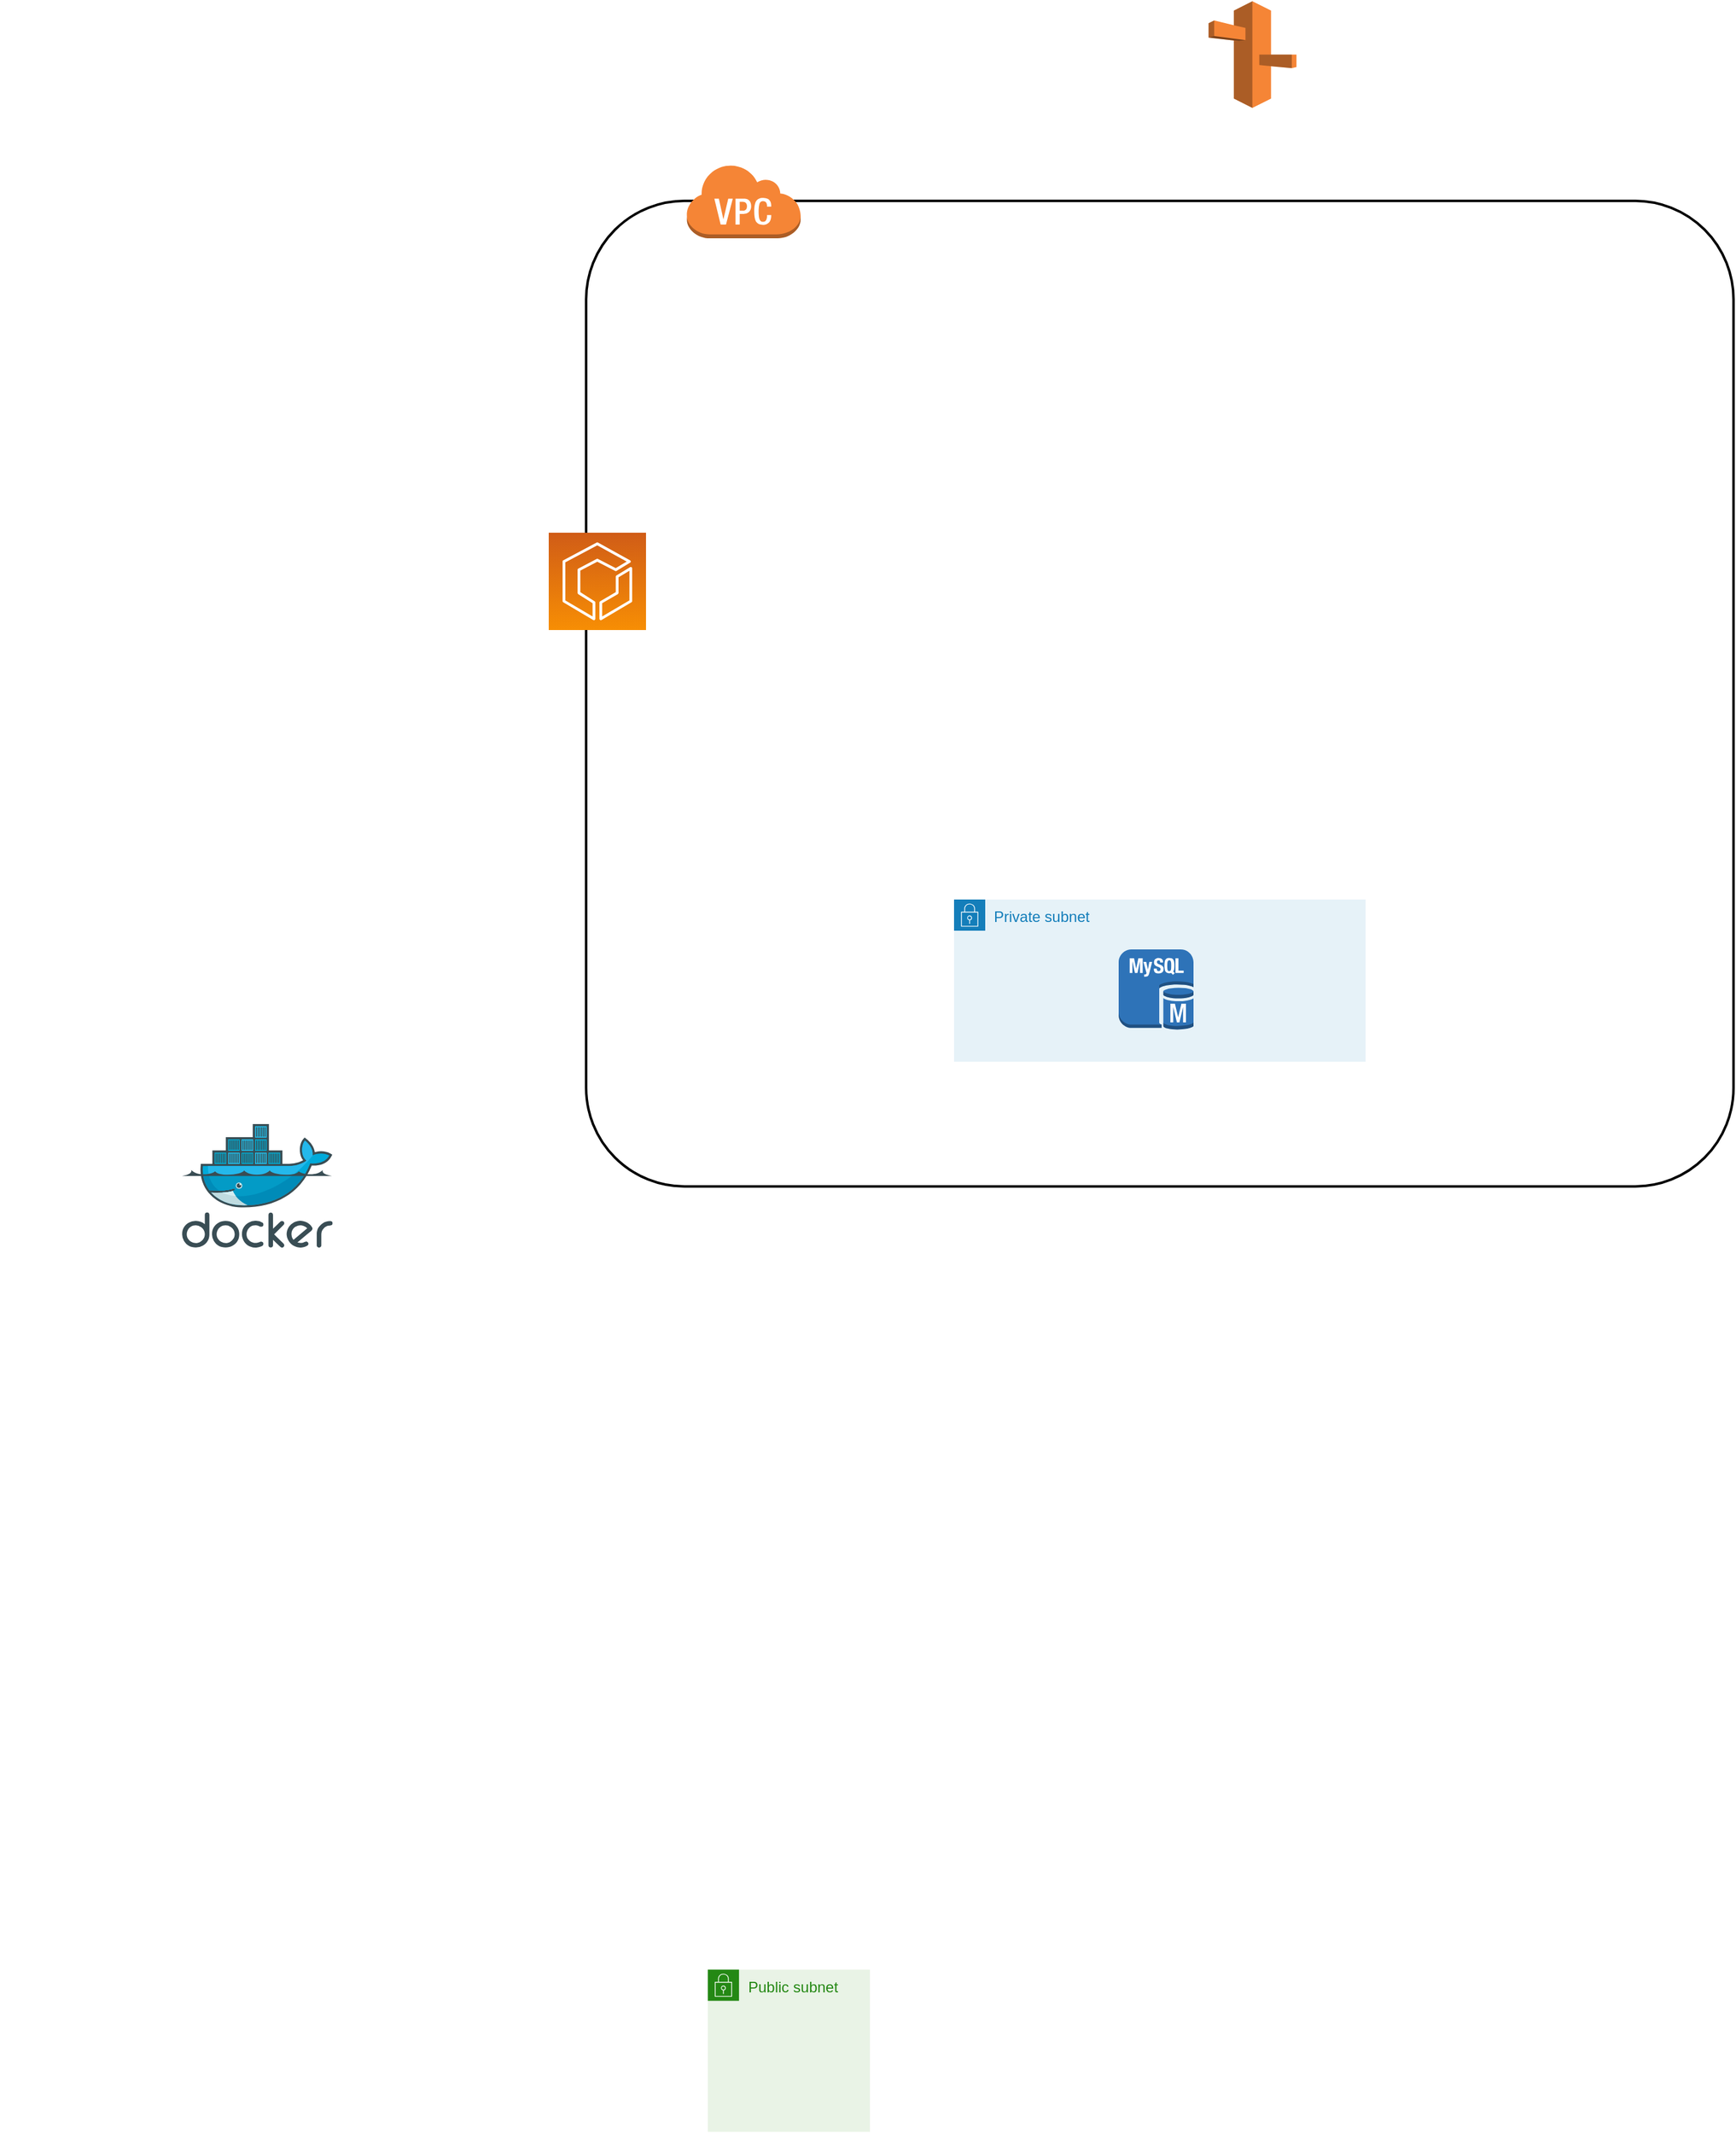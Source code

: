 <mxfile version="13.9.8" type="github" pages="2">
  <diagram id="Ht1M8jgEwFfnCIfOTk4-" name="Page-1">
    <mxGraphModel dx="3785" dy="1594" grid="1" gridSize="10" guides="1" tooltips="1" connect="1" arrows="1" fold="1" page="1" pageScale="1" pageWidth="1169" pageHeight="827" math="0" shadow="0">
      <root>
        <mxCell id="0" />
        <mxCell id="1" parent="0" />
        <mxCell id="-92ZV4daiyxFBbVo8Tsq-17" value="" style="rounded=1;arcSize=10;dashed=0;fillColor=none;gradientColor=none;strokeWidth=2;glass=0;labelBorderColor=none;labelBackgroundColor=none;labelPosition=center;verticalLabelPosition=top;align=center;verticalAlign=bottom;sketch=0;snapToPoint=0;perimeter=rectanglePerimeter;fixDash=0;autosize=0;container=0;movableLabel=0;flipV=1;flipH=0;" vertex="1" parent="1">
          <mxGeometry x="-1550" y="-350" width="920" height="790" as="geometry" />
        </mxCell>
        <mxCell id="-92ZV4daiyxFBbVo8Tsq-2" value="" style="shape=image;html=1;verticalAlign=top;verticalLabelPosition=bottom;labelBackgroundColor=#ffffff;imageAspect=0;aspect=fixed;image=https://cdn1.iconfinder.com/data/icons/logotypes/32/github-128.png" vertex="1" parent="1">
          <mxGeometry x="-2020" y="118" width="128" height="128" as="geometry" />
        </mxCell>
        <mxCell id="-92ZV4daiyxFBbVo8Tsq-3" value="" style="shape=image;html=1;verticalAlign=top;verticalLabelPosition=bottom;labelBackgroundColor=#ffffff;imageAspect=0;aspect=fixed;image=https://cdn3.iconfinder.com/data/icons/popular-services-brands-vol-2/512/ruby-on-rails-128.png;flipV=0;" vertex="1" parent="1">
          <mxGeometry x="-1370" y="-27" width="78" height="78" as="geometry" />
        </mxCell>
        <mxCell id="-92ZV4daiyxFBbVo8Tsq-5" value="" style="shape=image;imageAspect=0;aspect=fixed;verticalLabelPosition=bottom;verticalAlign=top;image=https://assets.brandfolder.com/po873r-7udt4w-b3x13z/v/3322314/view@2x.png?v=1592401197;" vertex="1" parent="1">
          <mxGeometry x="-2000.84" y="-90" width="108.84" height="90" as="geometry" />
        </mxCell>
        <mxCell id="-92ZV4daiyxFBbVo8Tsq-9" value="" style="aspect=fixed;html=1;points=[];align=center;image;fontSize=12;image=img/lib/mscae/Docker.svg;" vertex="1" parent="1">
          <mxGeometry x="-1874" y="390" width="120.73" height="99" as="geometry" />
        </mxCell>
        <mxCell id="-92ZV4daiyxFBbVo8Tsq-13" value="" style="shape=image;imageAspect=0;aspect=fixed;verticalLabelPosition=bottom;verticalAlign=top;image=https://cdn.worldvectorlogo.com/logos/nginx-1.svg;flipV=0;" vertex="1" parent="1">
          <mxGeometry x="-1369.4" y="70" width="76.8" height="60" as="geometry" />
        </mxCell>
        <mxCell id="-92ZV4daiyxFBbVo8Tsq-14" value="" style="outlineConnect=0;dashed=0;verticalLabelPosition=bottom;verticalAlign=top;align=center;html=1;shape=mxgraph.aws3.route_53;fillColor=#F58536;gradientColor=none;" vertex="1" parent="1">
          <mxGeometry x="-1050.92" y="-510" width="70.5" height="85.5" as="geometry" />
        </mxCell>
        <mxCell id="-92ZV4daiyxFBbVo8Tsq-18" value="" style="dashed=0;html=1;shape=mxgraph.aws3.virtual_private_cloud;fillColor=#F58536;gradientColor=none;dashed=0;" vertex="1" parent="1">
          <mxGeometry x="-1470" y="-380" width="92" height="60" as="geometry" />
        </mxCell>
        <mxCell id="-92ZV4daiyxFBbVo8Tsq-24" value="Public subnet" style="points=[[0,0],[0.25,0],[0.5,0],[0.75,0],[1,0],[1,0.25],[1,0.5],[1,0.75],[1,1],[0.75,1],[0.5,1],[0.25,1],[0,1],[0,0.75],[0,0.5],[0,0.25]];outlineConnect=0;gradientColor=none;html=1;whiteSpace=wrap;fontSize=12;fontStyle=0;shape=mxgraph.aws4.group;grIcon=mxgraph.aws4.group_security_group;grStroke=0;strokeColor=#248814;fillColor=#E9F3E6;verticalAlign=top;align=left;spacingLeft=30;fontColor=#248814;dashed=0;" vertex="1" parent="1">
          <mxGeometry x="-1452.42" y="1067.75" width="130" height="130" as="geometry" />
        </mxCell>
        <mxCell id="-92ZV4daiyxFBbVo8Tsq-25" value="Private subnet" style="points=[[0,0],[0.25,0],[0.5,0],[0.75,0],[1,0],[1,0.25],[1,0.5],[1,0.75],[1,1],[0.75,1],[0.5,1],[0.25,1],[0,1],[0,0.75],[0,0.5],[0,0.25]];outlineConnect=0;gradientColor=none;html=1;whiteSpace=wrap;fontSize=12;fontStyle=0;shape=mxgraph.aws4.group;grIcon=mxgraph.aws4.group_security_group;grStroke=0;strokeColor=#147EBA;fillColor=#E6F2F8;verticalAlign=top;align=left;spacingLeft=30;fontColor=#147EBA;dashed=0;" vertex="1" parent="1">
          <mxGeometry x="-1255" y="210" width="330" height="130" as="geometry" />
        </mxCell>
        <mxCell id="-92ZV4daiyxFBbVo8Tsq-26" value="" style="outlineConnect=0;dashed=0;verticalLabelPosition=bottom;verticalAlign=top;align=center;html=1;shape=mxgraph.aws3.mysql_db_instance;fillColor=#2E73B8;gradientColor=none;" vertex="1" parent="1">
          <mxGeometry x="-1123" y="250" width="60" height="64.5" as="geometry" />
        </mxCell>
        <mxCell id="RHOQ1kNHxqfsJFECoSCs-1" value="" style="shape=image;html=1;verticalAlign=top;verticalLabelPosition=bottom;labelBackgroundColor=#ffffff;imageAspect=0;aspect=fixed;image=https://cdn3.iconfinder.com/data/icons/social-media-2169/24/social_media_social_media_logo_docker-128.png;flipV=0;" vertex="1" parent="1">
          <mxGeometry x="-1364" y="-110" width="66" height="66" as="geometry" />
        </mxCell>
        <mxCell id="jlEHLDl-ul9Q1PUK71Qo-1" value="" style="outlineConnect=0;fontColor=#232F3E;gradientColor=#F78E04;gradientDirection=north;fillColor=#D05C17;strokeColor=#ffffff;dashed=0;verticalLabelPosition=bottom;verticalAlign=top;align=center;html=1;fontSize=12;fontStyle=0;aspect=fixed;shape=mxgraph.aws4.resourceIcon;resIcon=mxgraph.aws4.ecs;shadow=0;glass=0;labelBackgroundColor=none;sketch=0;flipV=1;flipH=0;" vertex="1" parent="1">
          <mxGeometry x="-1580" y="-84" width="78" height="78" as="geometry" />
        </mxCell>
        <mxCell id="jlEHLDl-ul9Q1PUK71Qo-3" value="" style="shape=image;html=1;verticalAlign=top;verticalLabelPosition=bottom;labelBackgroundColor=#ffffff;imageAspect=0;aspect=fixed;image=https://cdn3.iconfinder.com/data/icons/popular-services-brands-vol-2/512/ruby-on-rails-128.png" vertex="1" parent="1">
          <mxGeometry x="-880" y="-30" width="78" height="78" as="geometry" />
        </mxCell>
        <mxCell id="jlEHLDl-ul9Q1PUK71Qo-4" value="" style="shape=image;imageAspect=0;verticalLabelPosition=bottom;verticalAlign=top;image=https://cdn.worldvectorlogo.com/logos/nginx-1.svg;" vertex="1" parent="1">
          <mxGeometry x="-879.4" y="70" width="76.8" height="60" as="geometry" />
        </mxCell>
        <mxCell id="jlEHLDl-ul9Q1PUK71Qo-2" value="" style="shape=image;html=1;verticalAlign=top;verticalLabelPosition=bottom;labelBackgroundColor=#ffffff;imageAspect=0;aspect=fixed;image=https://cdn3.iconfinder.com/data/icons/social-media-2169/24/social_media_social_media_logo_docker-128.png;flipH=0;" vertex="1" parent="1">
          <mxGeometry x="-874" y="-120" width="66" height="66" as="geometry" />
        </mxCell>
        <mxCell id="lxxGfoW4XNc-P3xgCcky-7" value="" style="shape=image;html=1;verticalAlign=top;verticalLabelPosition=bottom;labelBackgroundColor=#ffffff;imageAspect=0;aspect=fixed;image=https://cdn3.iconfinder.com/data/icons/popular-services-brands-vol-2/512/ruby-on-rails-128.png;flipV=0;" vertex="1" parent="1">
          <mxGeometry x="-1880" y="530" width="78" height="78" as="geometry" />
        </mxCell>
        <mxCell id="lxxGfoW4XNc-P3xgCcky-8" value="" style="shape=image;imageAspect=0;aspect=fixed;verticalLabelPosition=bottom;verticalAlign=top;image=https://cdn.worldvectorlogo.com/logos/nginx-1.svg;flipV=0;" vertex="1" parent="1">
          <mxGeometry x="-1760" y="539" width="76.8" height="60" as="geometry" />
        </mxCell>
      </root>
    </mxGraphModel>
  </diagram>
  <diagram id="z92bab9wf8--5bxln02p" name="Page-2">
    <mxGraphModel dx="1695" dy="460" grid="1" gridSize="10" guides="1" tooltips="1" connect="1" arrows="1" fold="1" page="1" pageScale="1" pageWidth="827" pageHeight="1169" math="0" shadow="0">
      <root>
        <mxCell id="-ivl8A8YhL6A30Lmzu8i-0" />
        <mxCell id="-ivl8A8YhL6A30Lmzu8i-1" parent="-ivl8A8YhL6A30Lmzu8i-0" />
        <mxCell id="-ivl8A8YhL6A30Lmzu8i-2" value="" style="shape=image;imageAspect=0;aspect=fixed;verticalLabelPosition=bottom;verticalAlign=top;image=https://qiita-user-contents.imgix.net/https%3A%2F%2Fqiita-image-store.s3.ap-northeast-1.amazonaws.com%2F0%2F303093%2Fb6990f1d-9b29-da5c-aa14-e25234d63c39.png?ixlib=rb-1.2.2&amp;auto=format&amp;gif-q=60&amp;q=75&amp;w=1400&amp;fit=max&amp;s=59c13ddfa68b8c05df4af0c0118b09a4;" vertex="1" parent="-ivl8A8YhL6A30Lmzu8i-1">
          <mxGeometry x="40" y="30" width="335.89" height="270" as="geometry" />
        </mxCell>
        <mxCell id="pZJ2bOHo9bR8bqc-_nNZ-0" value="" style="shape=image;imageAspect=0;aspect=fixed;verticalLabelPosition=bottom;verticalAlign=top;image=https://engineers.weddingpark.co.jp/wp-content/uploads/2018/06/%E3%82%B9%E3%82%AF%E3%83%AA%E3%83%BC%E3%83%B3%E3%82%B7%E3%83%A7%E3%83%83%E3%83%88-2018-06-19-10.09.42.png;" vertex="1" parent="-ivl8A8YhL6A30Lmzu8i-1">
          <mxGeometry x="420" y="20" width="470" height="312.73" as="geometry" />
        </mxCell>
        <mxCell id="pZJ2bOHo9bR8bqc-_nNZ-1" value="" style="shape=image;imageAspect=0;aspect=fixed;verticalLabelPosition=bottom;verticalAlign=top;image=https://user-images.githubusercontent.com/48108735/62868041-ae8c3100-bd4f-11e9-87a3-9af880a5c2c2.png;" vertex="1" parent="-ivl8A8YhL6A30Lmzu8i-1">
          <mxGeometry x="-10" y="340" width="520" height="403" as="geometry" />
        </mxCell>
        <mxCell id="ylb_CQy5ygpK4mYqSWBx-0" value="" style="shape=image;imageAspect=0;aspect=fixed;verticalLabelPosition=bottom;verticalAlign=top;image=https://qiita-user-contents.imgix.net/https%3A%2F%2Fqiita-image-store.s3.ap-northeast-1.amazonaws.com%2F0%2F131949%2F0252749a-67e6-6e53-02c7-0fe56e9b1c33.png?ixlib=rb-1.2.2&amp;auto=format&amp;gif-q=60&amp;q=75&amp;w=1400&amp;fit=max&amp;s=2706d86f859f19166c8e6d1f0c0627f7;" vertex="1" parent="-ivl8A8YhL6A30Lmzu8i-1">
          <mxGeometry x="510" y="400" width="395.89" height="223.07" as="geometry" />
        </mxCell>
      </root>
    </mxGraphModel>
  </diagram>
</mxfile>
